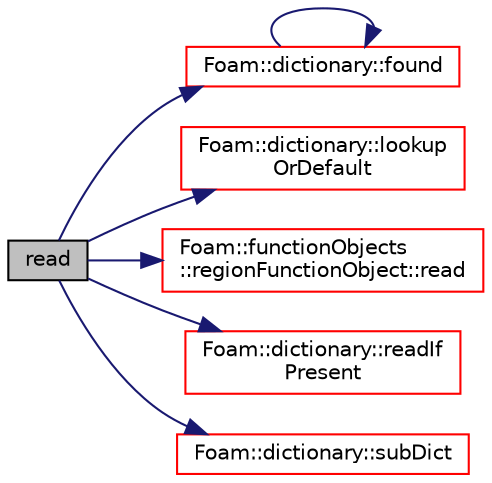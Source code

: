 digraph "read"
{
  bgcolor="transparent";
  edge [fontname="Helvetica",fontsize="10",labelfontname="Helvetica",labelfontsize="10"];
  node [fontname="Helvetica",fontsize="10",shape=record];
  rankdir="LR";
  Node1 [label="read",height=0.2,width=0.4,color="black", fillcolor="grey75", style="filled", fontcolor="black"];
  Node1 -> Node2 [color="midnightblue",fontsize="10",style="solid",fontname="Helvetica"];
  Node2 [label="Foam::dictionary::found",height=0.2,width=0.4,color="red",URL="$a00528.html#ae9d6521e0e8d3956f9b49ddeb44877b8",tooltip="Search dictionary for given keyword. "];
  Node2 -> Node2 [color="midnightblue",fontsize="10",style="solid",fontname="Helvetica"];
  Node1 -> Node3 [color="midnightblue",fontsize="10",style="solid",fontname="Helvetica"];
  Node3 [label="Foam::dictionary::lookup\lOrDefault",height=0.2,width=0.4,color="red",URL="$a00528.html#ab188313de67c2c7ad4a5e8151eefb49d",tooltip="Find and return a T,. "];
  Node1 -> Node4 [color="midnightblue",fontsize="10",style="solid",fontname="Helvetica"];
  Node4 [label="Foam::functionObjects\l::regionFunctionObject::read",height=0.2,width=0.4,color="red",URL="$a02188.html#afac0600fef97b05534a595ce00b272ed",tooltip="Read optional controls. "];
  Node1 -> Node5 [color="midnightblue",fontsize="10",style="solid",fontname="Helvetica"];
  Node5 [label="Foam::dictionary::readIf\lPresent",height=0.2,width=0.4,color="red",URL="$a00528.html#ac3502a72e9d1a84f63c4919b78595cd4",tooltip="Find an entry if present, and assign to T. "];
  Node1 -> Node6 [color="midnightblue",fontsize="10",style="solid",fontname="Helvetica"];
  Node6 [label="Foam::dictionary::subDict",height=0.2,width=0.4,color="red",URL="$a00528.html#a42a549aa3e2c88399585b6462f6dbeb3",tooltip="Find and return a sub-dictionary. "];
}
